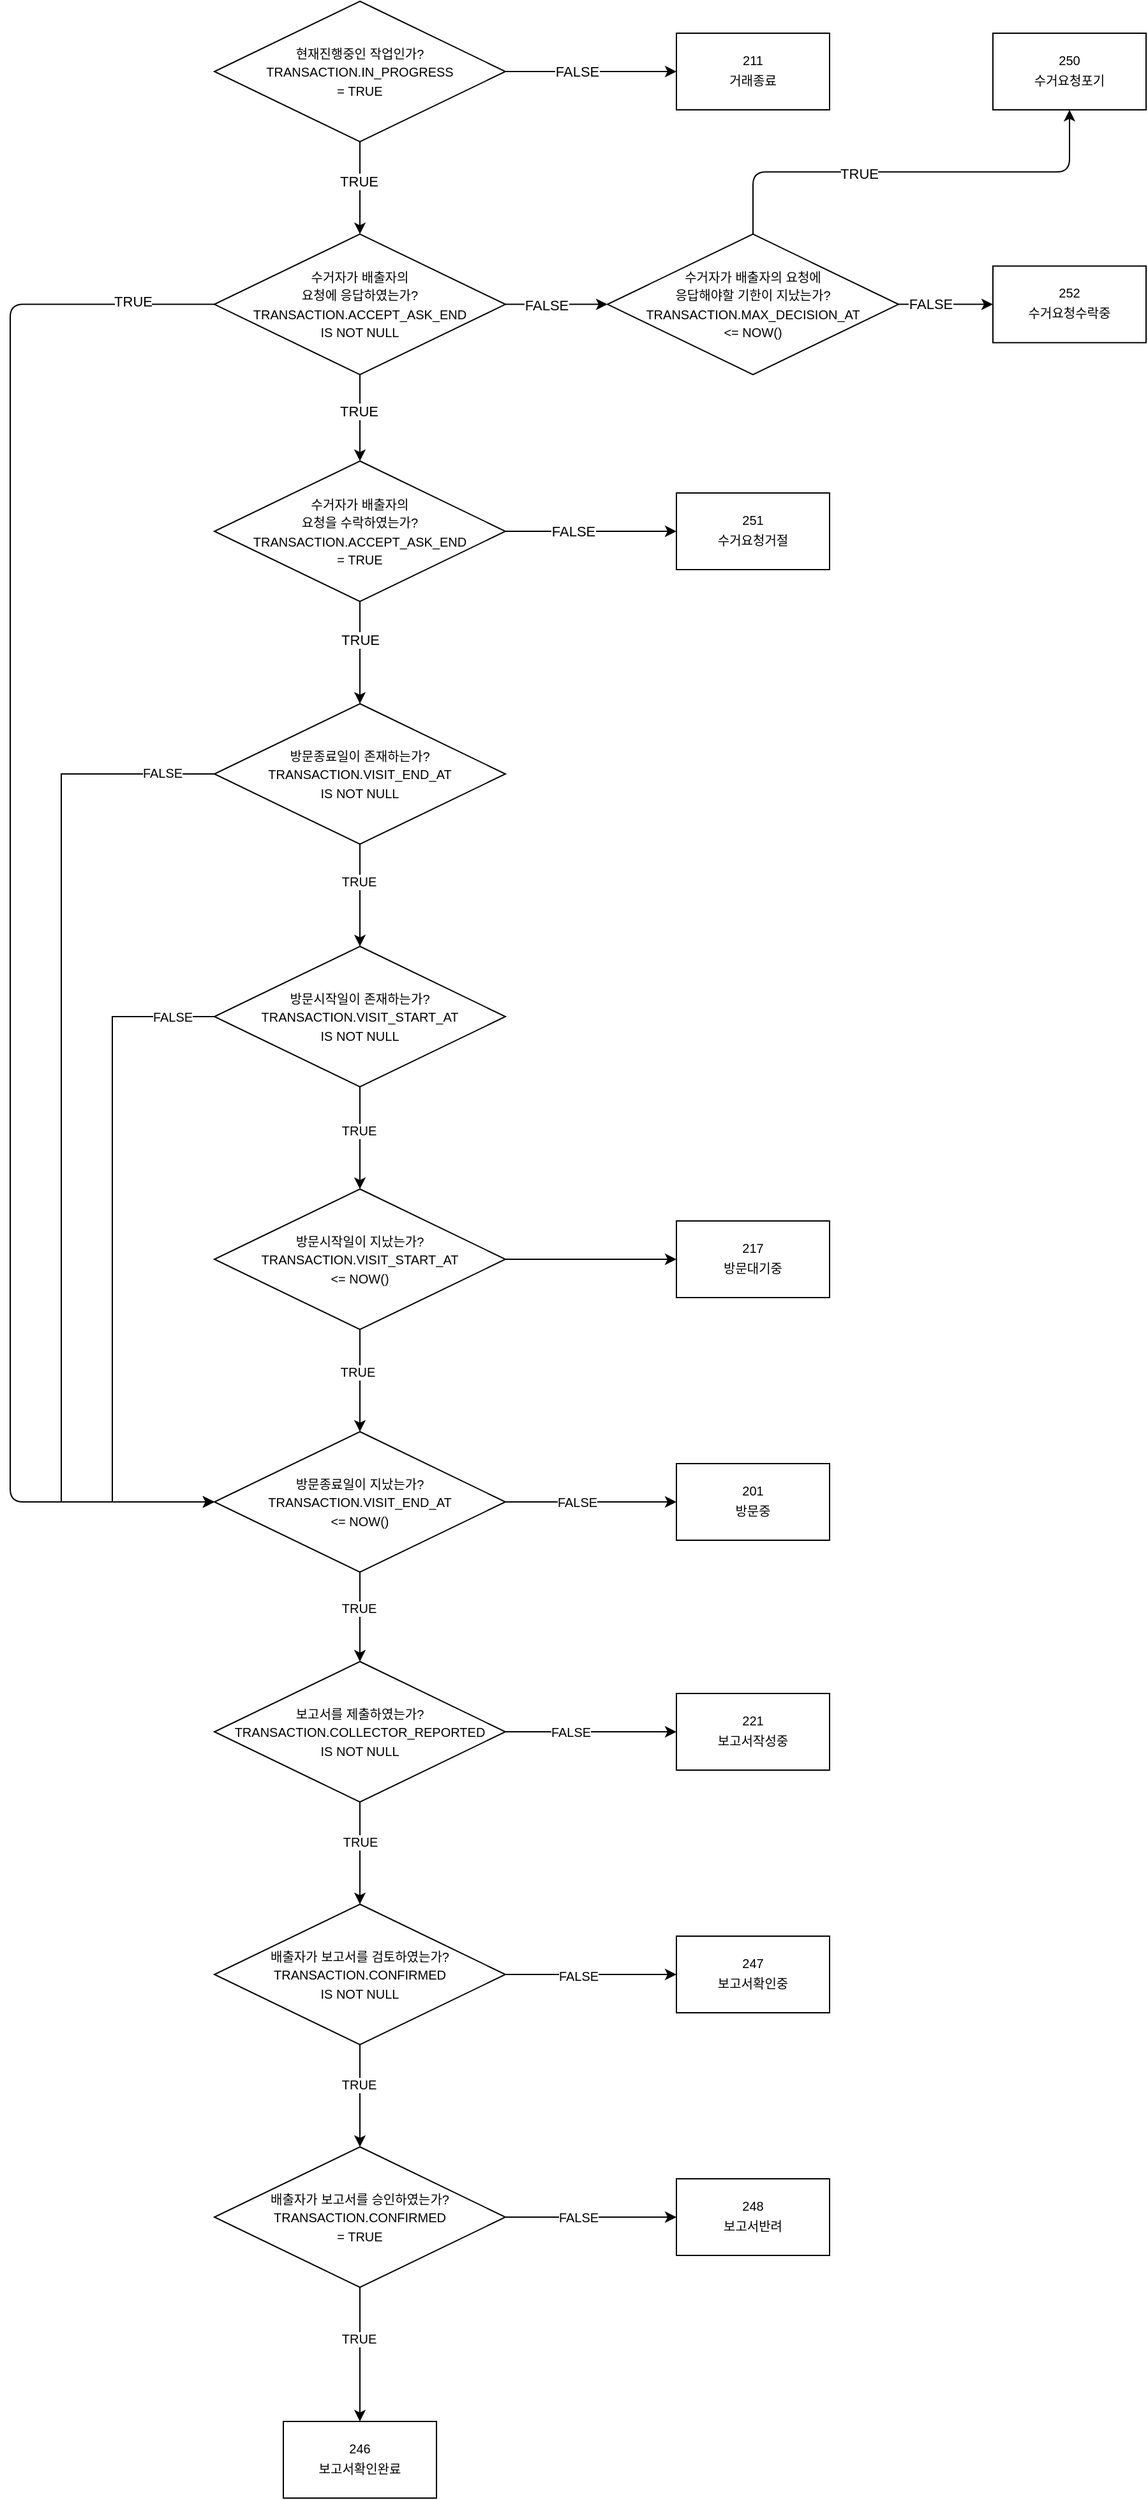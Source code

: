 <mxfile>
    <diagram id="NKuB78-2iF7RFg5ZVrHi" name="Page-1">
        <mxGraphModel dx="2482" dy="2014" grid="1" gridSize="10" guides="1" tooltips="1" connect="1" arrows="1" fold="1" page="1" pageScale="1" pageWidth="827" pageHeight="1169" math="0" shadow="0">
            <root>
                <mxCell id="0"/>
                <mxCell id="1" parent="0"/>
                <mxCell id="32" style="edgeStyle=orthogonalEdgeStyle;html=1;entryX=0;entryY=0.5;entryDx=0;entryDy=0;exitX=0;exitY=0.5;exitDx=0;exitDy=0;" edge="1" parent="1" source="36" target="uX54Qr66YurnJH-6QOxl-19">
                    <mxGeometry relative="1" as="geometry">
                        <Array as="points">
                            <mxPoint x="-810" y="-673"/>
                            <mxPoint x="-810" y="265"/>
                        </Array>
                    </mxGeometry>
                </mxCell>
                <mxCell id="33" value="TRUE" style="edgeLabel;html=1;align=center;verticalAlign=middle;resizable=0;points=[];" vertex="1" connectable="0" parent="32">
                    <mxGeometry x="-0.898" y="-3" relative="1" as="geometry">
                        <mxPoint as="offset"/>
                    </mxGeometry>
                </mxCell>
                <mxCell id="uX54Qr66YurnJH-6QOxl-14" value="" style="edgeStyle=orthogonalEdgeStyle;rounded=0;orthogonalLoop=1;jettySize=auto;html=1;fontSize=10;" parent="1" source="uX54Qr66YurnJH-6QOxl-5" target="uX54Qr66YurnJH-6QOxl-13" edge="1">
                    <mxGeometry relative="1" as="geometry"/>
                </mxCell>
                <mxCell id="uX54Qr66YurnJH-6QOxl-17" value="TRUE" style="edgeLabel;html=1;align=center;verticalAlign=middle;resizable=0;points=[];fontSize=10;" parent="uX54Qr66YurnJH-6QOxl-14" vertex="1" connectable="0">
                    <mxGeometry x="-0.29" y="-1" relative="1" as="geometry">
                        <mxPoint as="offset"/>
                    </mxGeometry>
                </mxCell>
                <mxCell id="uX54Qr66YurnJH-6QOxl-51" style="edgeStyle=orthogonalEdgeStyle;rounded=0;orthogonalLoop=1;jettySize=auto;html=1;entryX=0;entryY=0.5;entryDx=0;entryDy=0;fontSize=10;exitX=0;exitY=0.5;exitDx=0;exitDy=0;" parent="1" source="uX54Qr66YurnJH-6QOxl-5" target="uX54Qr66YurnJH-6QOxl-19" edge="1">
                    <mxGeometry relative="1" as="geometry">
                        <Array as="points">
                            <mxPoint x="-770" y="-305"/>
                            <mxPoint x="-770" y="265"/>
                        </Array>
                    </mxGeometry>
                </mxCell>
                <mxCell id="uX54Qr66YurnJH-6QOxl-52" value="FALSE" style="edgeLabel;html=1;align=center;verticalAlign=middle;resizable=0;points=[];fontSize=10;" parent="uX54Qr66YurnJH-6QOxl-51" vertex="1" connectable="0">
                    <mxGeometry x="-0.898" y="-1" relative="1" as="geometry">
                        <mxPoint as="offset"/>
                    </mxGeometry>
                </mxCell>
                <mxCell id="uX54Qr66YurnJH-6QOxl-5" value="&lt;font style=&quot;font-size: 10px&quot;&gt;&lt;span style=&quot;font-size: 10px&quot;&gt;방문종료일이 존재하는가?&lt;/span&gt;&lt;br style=&quot;font-size: 10px&quot;&gt;&lt;span style=&quot;font-size: 10px&quot;&gt;TRANSACTION.VISIT_END_AT&lt;/span&gt;&lt;br&gt;&lt;span&gt;IS NOT NULL&lt;/span&gt;&lt;br&gt;&lt;/font&gt;" style="rhombus;whiteSpace=wrap;html=1;" parent="1" vertex="1">
                    <mxGeometry x="-650" y="-360" width="228" height="110" as="geometry"/>
                </mxCell>
                <mxCell id="uX54Qr66YurnJH-6QOxl-16" value="" style="edgeStyle=orthogonalEdgeStyle;rounded=0;orthogonalLoop=1;jettySize=auto;html=1;fontSize=10;" parent="1" source="uX54Qr66YurnJH-6QOxl-13" target="uX54Qr66YurnJH-6QOxl-15" edge="1">
                    <mxGeometry relative="1" as="geometry"/>
                </mxCell>
                <mxCell id="uX54Qr66YurnJH-6QOxl-18" value="TRUE" style="edgeLabel;html=1;align=center;verticalAlign=middle;resizable=0;points=[];fontSize=10;" parent="uX54Qr66YurnJH-6QOxl-16" vertex="1" connectable="0">
                    <mxGeometry x="-0.15" y="-1" relative="1" as="geometry">
                        <mxPoint as="offset"/>
                    </mxGeometry>
                </mxCell>
                <mxCell id="uX54Qr66YurnJH-6QOxl-22" style="edgeStyle=orthogonalEdgeStyle;rounded=0;orthogonalLoop=1;jettySize=auto;html=1;entryX=0;entryY=0.5;entryDx=0;entryDy=0;fontSize=10;exitX=0;exitY=0.5;exitDx=0;exitDy=0;" parent="1" source="uX54Qr66YurnJH-6QOxl-13" target="uX54Qr66YurnJH-6QOxl-19" edge="1">
                    <mxGeometry relative="1" as="geometry">
                        <Array as="points">
                            <mxPoint x="-730" y="-115"/>
                            <mxPoint x="-730" y="265"/>
                        </Array>
                    </mxGeometry>
                </mxCell>
                <mxCell id="uX54Qr66YurnJH-6QOxl-23" value="FALSE" style="edgeLabel;html=1;align=center;verticalAlign=middle;resizable=0;points=[];fontSize=10;" parent="uX54Qr66YurnJH-6QOxl-22" vertex="1" connectable="0">
                    <mxGeometry x="-0.824" y="1" relative="1" as="geometry">
                        <mxPoint x="14" y="-1" as="offset"/>
                    </mxGeometry>
                </mxCell>
                <mxCell id="uX54Qr66YurnJH-6QOxl-13" value="&lt;font style=&quot;font-size: 10px&quot;&gt;&lt;span style=&quot;font-size: 10px&quot;&gt;방문시작일이 존재하는가?&lt;/span&gt;&lt;br style=&quot;font-size: 10px&quot;&gt;&lt;span style=&quot;font-size: 10px&quot;&gt;TRANSACTION.VISIT_START_AT&lt;/span&gt;&lt;br&gt;&lt;span&gt;IS NOT NULL&lt;/span&gt;&lt;br&gt;&lt;/font&gt;" style="rhombus;whiteSpace=wrap;html=1;" parent="1" vertex="1">
                    <mxGeometry x="-650" y="-170" width="228" height="110" as="geometry"/>
                </mxCell>
                <mxCell id="uX54Qr66YurnJH-6QOxl-20" value="" style="edgeStyle=orthogonalEdgeStyle;rounded=0;orthogonalLoop=1;jettySize=auto;html=1;fontSize=10;" parent="1" source="uX54Qr66YurnJH-6QOxl-15" target="uX54Qr66YurnJH-6QOxl-19" edge="1">
                    <mxGeometry relative="1" as="geometry"/>
                </mxCell>
                <mxCell id="uX54Qr66YurnJH-6QOxl-21" value="TRUE" style="edgeLabel;html=1;align=center;verticalAlign=middle;resizable=0;points=[];fontSize=10;" parent="uX54Qr66YurnJH-6QOxl-20" vertex="1" connectable="0">
                    <mxGeometry x="-0.186" y="-2" relative="1" as="geometry">
                        <mxPoint as="offset"/>
                    </mxGeometry>
                </mxCell>
                <mxCell id="uX54Qr66YurnJH-6QOxl-28" value="" style="edgeStyle=orthogonalEdgeStyle;rounded=0;orthogonalLoop=1;jettySize=auto;html=1;fontSize=10;" parent="1" source="uX54Qr66YurnJH-6QOxl-15" target="uX54Qr66YurnJH-6QOxl-27" edge="1">
                    <mxGeometry relative="1" as="geometry"/>
                </mxCell>
                <mxCell id="uX54Qr66YurnJH-6QOxl-15" value="&lt;font style=&quot;font-size: 10px&quot;&gt;&lt;span style=&quot;font-size: 10px&quot;&gt;방문시작일이 지났는가?&lt;/span&gt;&lt;br style=&quot;font-size: 10px&quot;&gt;&lt;span style=&quot;font-size: 10px&quot;&gt;TRANSACTION.VISIT_START_AT&lt;/span&gt;&lt;br&gt;&lt;span&gt;&amp;lt;= NOW()&lt;/span&gt;&lt;br&gt;&lt;/font&gt;" style="rhombus;whiteSpace=wrap;html=1;" parent="1" vertex="1">
                    <mxGeometry x="-650" y="20" width="228" height="110" as="geometry"/>
                </mxCell>
                <mxCell id="uX54Qr66YurnJH-6QOxl-25" value="" style="edgeStyle=orthogonalEdgeStyle;rounded=0;orthogonalLoop=1;jettySize=auto;html=1;fontSize=10;" parent="1" source="uX54Qr66YurnJH-6QOxl-19" target="uX54Qr66YurnJH-6QOxl-24" edge="1">
                    <mxGeometry relative="1" as="geometry"/>
                </mxCell>
                <mxCell id="uX54Qr66YurnJH-6QOxl-26" value="FALSE" style="edgeLabel;html=1;align=center;verticalAlign=middle;resizable=0;points=[];fontSize=10;" parent="uX54Qr66YurnJH-6QOxl-25" vertex="1" connectable="0">
                    <mxGeometry x="-0.164" relative="1" as="geometry">
                        <mxPoint as="offset"/>
                    </mxGeometry>
                </mxCell>
                <mxCell id="uX54Qr66YurnJH-6QOxl-30" value="" style="edgeStyle=orthogonalEdgeStyle;rounded=0;orthogonalLoop=1;jettySize=auto;html=1;fontSize=10;entryX=0.5;entryY=0;entryDx=0;entryDy=0;" parent="1" source="uX54Qr66YurnJH-6QOxl-19" target="uX54Qr66YurnJH-6QOxl-29" edge="1">
                    <mxGeometry relative="1" as="geometry">
                        <mxPoint x="-490" y="380" as="targetPoint"/>
                    </mxGeometry>
                </mxCell>
                <mxCell id="uX54Qr66YurnJH-6QOxl-31" value="TRUE" style="edgeLabel;html=1;align=center;verticalAlign=middle;resizable=0;points=[];fontSize=10;" parent="uX54Qr66YurnJH-6QOxl-30" vertex="1" connectable="0">
                    <mxGeometry x="-0.207" y="-1" relative="1" as="geometry">
                        <mxPoint as="offset"/>
                    </mxGeometry>
                </mxCell>
                <mxCell id="34" value="" style="edgeStyle=none;html=1;" edge="1" source="36" target="39" parent="uX54Qr66YurnJH-6QOxl-30">
                    <mxGeometry relative="1" as="geometry"/>
                </mxCell>
                <mxCell id="35" value="FALSE" style="edgeLabel;html=1;align=center;verticalAlign=middle;resizable=0;points=[];" vertex="1" connectable="0" parent="34">
                    <mxGeometry x="-0.351" relative="1" as="geometry">
                        <mxPoint x="6" as="offset"/>
                    </mxGeometry>
                </mxCell>
                <mxCell id="uX54Qr66YurnJH-6QOxl-19" value="&lt;font style=&quot;font-size: 10px&quot;&gt;&lt;span style=&quot;font-size: 10px&quot;&gt;방문종료일이 지났는가?&lt;/span&gt;&lt;br style=&quot;font-size: 10px&quot;&gt;&lt;span style=&quot;font-size: 10px&quot;&gt;TRANSACTION.VISIT_END_AT&lt;/span&gt;&lt;br&gt;&lt;span&gt;&amp;lt;= NOW()&lt;/span&gt;&lt;br&gt;&lt;/font&gt;" style="rhombus;whiteSpace=wrap;html=1;" parent="1" vertex="1">
                    <mxGeometry x="-650" y="210" width="228" height="110" as="geometry"/>
                </mxCell>
                <mxCell id="uX54Qr66YurnJH-6QOxl-24" value="&lt;font style=&quot;font-size: 10px&quot;&gt;201&lt;br&gt;&lt;/font&gt;&lt;table style=&quot;font-size: 10px&quot;&gt;&lt;tbody&gt;&lt;tr&gt;&lt;td&gt;방문중&lt;/td&gt;&lt;/tr&gt;&lt;/tbody&gt;&lt;/table&gt;" style="whiteSpace=wrap;html=1;" parent="1" vertex="1">
                    <mxGeometry x="-288" y="235" width="120" height="60" as="geometry"/>
                </mxCell>
                <mxCell id="uX54Qr66YurnJH-6QOxl-27" value="&lt;font style=&quot;font-size: 10px&quot;&gt;217&lt;br&gt;&lt;/font&gt;&lt;table style=&quot;font-size: 10px&quot;&gt;&lt;tbody&gt;&lt;tr&gt;&lt;td&gt;방문대기중&lt;/td&gt;&lt;/tr&gt;&lt;/tbody&gt;&lt;/table&gt;" style="whiteSpace=wrap;html=1;" parent="1" vertex="1">
                    <mxGeometry x="-288" y="45" width="120" height="60" as="geometry"/>
                </mxCell>
                <mxCell id="uX54Qr66YurnJH-6QOxl-33" value="" style="edgeStyle=orthogonalEdgeStyle;rounded=0;orthogonalLoop=1;jettySize=auto;html=1;fontSize=10;" parent="1" source="uX54Qr66YurnJH-6QOxl-29" target="uX54Qr66YurnJH-6QOxl-32" edge="1">
                    <mxGeometry relative="1" as="geometry"/>
                </mxCell>
                <mxCell id="uX54Qr66YurnJH-6QOxl-34" value="FALSE" style="edgeLabel;html=1;align=center;verticalAlign=middle;resizable=0;points=[];fontSize=10;" parent="uX54Qr66YurnJH-6QOxl-33" vertex="1" connectable="0">
                    <mxGeometry x="-0.241" relative="1" as="geometry">
                        <mxPoint as="offset"/>
                    </mxGeometry>
                </mxCell>
                <mxCell id="uX54Qr66YurnJH-6QOxl-36" value="" style="edgeStyle=orthogonalEdgeStyle;rounded=0;orthogonalLoop=1;jettySize=auto;html=1;fontSize=10;" parent="1" source="uX54Qr66YurnJH-6QOxl-29" target="uX54Qr66YurnJH-6QOxl-35" edge="1">
                    <mxGeometry relative="1" as="geometry"/>
                </mxCell>
                <mxCell id="uX54Qr66YurnJH-6QOxl-37" value="TRUE" style="edgeLabel;html=1;align=center;verticalAlign=middle;resizable=0;points=[];fontSize=10;" parent="uX54Qr66YurnJH-6QOxl-36" vertex="1" connectable="0">
                    <mxGeometry x="-0.229" relative="1" as="geometry">
                        <mxPoint as="offset"/>
                    </mxGeometry>
                </mxCell>
                <mxCell id="uX54Qr66YurnJH-6QOxl-29" value="&lt;font&gt;&lt;span style=&quot;font-size: 10px&quot;&gt;보고서를 제출하였는가?&lt;/span&gt;&lt;br style=&quot;font-size: 10px&quot;&gt;&lt;span style=&quot;font-size: 10px&quot;&gt;TRANSACTION.COLLECTOR_REPORTED&lt;/span&gt;&lt;br&gt;&lt;span style=&quot;font-size: 10px&quot;&gt;IS NOT NULL&lt;/span&gt;&lt;br&gt;&lt;/font&gt;" style="rhombus;whiteSpace=wrap;html=1;" parent="1" vertex="1">
                    <mxGeometry x="-650" y="390" width="228" height="110" as="geometry"/>
                </mxCell>
                <mxCell id="uX54Qr66YurnJH-6QOxl-32" value="&lt;font style=&quot;font-size: 10px&quot;&gt;221&lt;br&gt;&lt;/font&gt;&lt;table style=&quot;font-size: 10px&quot;&gt;&lt;tbody&gt;&lt;tr&gt;&lt;td&gt;보고서작성중&lt;/td&gt;&lt;/tr&gt;&lt;/tbody&gt;&lt;/table&gt;" style="whiteSpace=wrap;html=1;" parent="1" vertex="1">
                    <mxGeometry x="-288" y="415" width="120" height="60" as="geometry"/>
                </mxCell>
                <mxCell id="uX54Qr66YurnJH-6QOxl-42" value="" style="edgeStyle=orthogonalEdgeStyle;rounded=0;orthogonalLoop=1;jettySize=auto;html=1;fontSize=10;" parent="1" source="uX54Qr66YurnJH-6QOxl-35" target="uX54Qr66YurnJH-6QOxl-41" edge="1">
                    <mxGeometry relative="1" as="geometry"/>
                </mxCell>
                <mxCell id="uX54Qr66YurnJH-6QOxl-43" value="TRUE" style="edgeLabel;html=1;align=center;verticalAlign=middle;resizable=0;points=[];fontSize=10;" parent="uX54Qr66YurnJH-6QOxl-42" vertex="1" connectable="0">
                    <mxGeometry x="-0.221" y="-1" relative="1" as="geometry">
                        <mxPoint as="offset"/>
                    </mxGeometry>
                </mxCell>
                <mxCell id="uX54Qr66YurnJH-6QOxl-54" value="" style="edgeStyle=orthogonalEdgeStyle;rounded=0;orthogonalLoop=1;jettySize=auto;html=1;fontSize=10;" parent="1" source="uX54Qr66YurnJH-6QOxl-35" target="uX54Qr66YurnJH-6QOxl-53" edge="1">
                    <mxGeometry relative="1" as="geometry"/>
                </mxCell>
                <mxCell id="uX54Qr66YurnJH-6QOxl-55" value="FALSE" style="edgeLabel;html=1;align=center;verticalAlign=middle;resizable=0;points=[];fontSize=10;" parent="uX54Qr66YurnJH-6QOxl-54" vertex="1" connectable="0">
                    <mxGeometry x="-0.16" y="-1" relative="1" as="geometry">
                        <mxPoint as="offset"/>
                    </mxGeometry>
                </mxCell>
                <mxCell id="uX54Qr66YurnJH-6QOxl-35" value="&lt;font&gt;&lt;span style=&quot;font-size: 10px&quot;&gt;배출자가 보고서를 검토하였는가?&lt;/span&gt;&lt;br style=&quot;font-size: 10px&quot;&gt;&lt;span style=&quot;font-size: 10px&quot;&gt;TRANSACTION.&lt;/span&gt;&lt;span style=&quot;font-size: 10px&quot;&gt;CONFIRMED&lt;/span&gt;&lt;br&gt;&lt;span style=&quot;font-size: 10px&quot;&gt;IS NOT NULL&lt;/span&gt;&lt;br&gt;&lt;/font&gt;" style="rhombus;whiteSpace=wrap;html=1;" parent="1" vertex="1">
                    <mxGeometry x="-650" y="580" width="228" height="110" as="geometry"/>
                </mxCell>
                <mxCell id="uX54Qr66YurnJH-6QOxl-45" value="" style="edgeStyle=orthogonalEdgeStyle;rounded=0;orthogonalLoop=1;jettySize=auto;html=1;fontSize=10;" parent="1" source="uX54Qr66YurnJH-6QOxl-41" target="uX54Qr66YurnJH-6QOxl-44" edge="1">
                    <mxGeometry relative="1" as="geometry"/>
                </mxCell>
                <mxCell id="uX54Qr66YurnJH-6QOxl-46" value="TRUE" style="edgeLabel;html=1;align=center;verticalAlign=middle;resizable=0;points=[];fontSize=10;" parent="uX54Qr66YurnJH-6QOxl-45" vertex="1" connectable="0">
                    <mxGeometry x="-0.238" y="-1" relative="1" as="geometry">
                        <mxPoint as="offset"/>
                    </mxGeometry>
                </mxCell>
                <mxCell id="uX54Qr66YurnJH-6QOxl-48" value="" style="edgeStyle=orthogonalEdgeStyle;rounded=0;orthogonalLoop=1;jettySize=auto;html=1;fontSize=10;" parent="1" source="uX54Qr66YurnJH-6QOxl-41" target="uX54Qr66YurnJH-6QOxl-47" edge="1">
                    <mxGeometry relative="1" as="geometry"/>
                </mxCell>
                <mxCell id="uX54Qr66YurnJH-6QOxl-56" value="FALSE" style="edgeLabel;html=1;align=center;verticalAlign=middle;resizable=0;points=[];fontSize=10;" parent="uX54Qr66YurnJH-6QOxl-48" vertex="1" connectable="0">
                    <mxGeometry x="-0.146" relative="1" as="geometry">
                        <mxPoint as="offset"/>
                    </mxGeometry>
                </mxCell>
                <mxCell id="uX54Qr66YurnJH-6QOxl-41" value="&lt;font&gt;&lt;span style=&quot;font-size: 10px&quot;&gt;배출자가 보고서를 승인하였는가?&lt;/span&gt;&lt;br style=&quot;font-size: 10px&quot;&gt;&lt;span style=&quot;font-size: 10px&quot;&gt;TRANSACTION.&lt;/span&gt;&lt;span style=&quot;font-size: 10px&quot;&gt;CONFIRMED&lt;/span&gt;&lt;br&gt;&lt;span style=&quot;font-size: 10px&quot;&gt;= TRUE&lt;/span&gt;&lt;br&gt;&lt;/font&gt;" style="rhombus;whiteSpace=wrap;html=1;" parent="1" vertex="1">
                    <mxGeometry x="-650" y="770" width="228" height="110" as="geometry"/>
                </mxCell>
                <mxCell id="uX54Qr66YurnJH-6QOxl-44" value="&lt;font style=&quot;font-size: 10px&quot;&gt;246&lt;br&gt;&lt;/font&gt;&lt;table style=&quot;font-size: 10px&quot;&gt;&lt;tbody&gt;&lt;tr&gt;&lt;td&gt;보고서확인완료&lt;/td&gt;&lt;/tr&gt;&lt;/tbody&gt;&lt;/table&gt;" style="whiteSpace=wrap;html=1;" parent="1" vertex="1">
                    <mxGeometry x="-596" y="985" width="120" height="60" as="geometry"/>
                </mxCell>
                <mxCell id="uX54Qr66YurnJH-6QOxl-47" value="&lt;font style=&quot;font-size: 10px&quot;&gt;248&lt;br&gt;&lt;/font&gt;&lt;table style=&quot;font-size: 10px&quot;&gt;&lt;tbody&gt;&lt;tr&gt;&lt;td&gt;보고서반려&lt;/td&gt;&lt;/tr&gt;&lt;/tbody&gt;&lt;/table&gt;" style="whiteSpace=wrap;html=1;" parent="1" vertex="1">
                    <mxGeometry x="-288" y="795" width="120" height="60" as="geometry"/>
                </mxCell>
                <mxCell id="uX54Qr66YurnJH-6QOxl-53" value="&lt;font style=&quot;font-size: 10px&quot;&gt;247&lt;br&gt;&lt;/font&gt;&lt;table style=&quot;font-size: 10px&quot;&gt;&lt;tbody&gt;&lt;tr&gt;&lt;td&gt;보고서확인중&lt;/td&gt;&lt;/tr&gt;&lt;/tbody&gt;&lt;/table&gt;" style="whiteSpace=wrap;html=1;" parent="1" vertex="1">
                    <mxGeometry x="-288" y="605" width="120" height="60" as="geometry"/>
                </mxCell>
                <mxCell id="22" value="" style="edgeStyle=orthogonalEdgeStyle;rounded=0;orthogonalLoop=1;jettySize=auto;html=1;" edge="1" source="24" target="25" parent="1">
                    <mxGeometry relative="1" as="geometry"/>
                </mxCell>
                <mxCell id="23" value="FALSE" style="edgeLabel;html=1;align=center;verticalAlign=middle;resizable=0;points=[];" vertex="1" connectable="0" parent="22">
                    <mxGeometry x="-0.17" relative="1" as="geometry">
                        <mxPoint as="offset"/>
                    </mxGeometry>
                </mxCell>
                <mxCell id="26" value="" style="edgeStyle=orthogonalEdgeStyle;html=1;entryX=0.5;entryY=0;entryDx=0;entryDy=0;" edge="1" parent="1" source="24" target="36">
                    <mxGeometry relative="1" as="geometry">
                        <mxPoint x="-440" y="-730" as="targetPoint"/>
                    </mxGeometry>
                </mxCell>
                <mxCell id="27" value="TRUE" style="edgeLabel;html=1;align=center;verticalAlign=middle;resizable=0;points=[];" vertex="1" connectable="0" parent="26">
                    <mxGeometry x="-0.161" y="-1" relative="1" as="geometry">
                        <mxPoint as="offset"/>
                    </mxGeometry>
                </mxCell>
                <mxCell id="24" value="&lt;font style=&quot;font-size: 10px&quot;&gt;&lt;span style=&quot;font-size: 10px&quot;&gt;현재진행중인 작업인가?&lt;/span&gt;&lt;br style=&quot;font-size: 10px&quot;&gt;TRANSACTION.IN_PROGRESS&lt;br&gt;= TRUE&lt;br&gt;&lt;/font&gt;" style="rhombus;whiteSpace=wrap;html=1;" vertex="1" parent="1">
                    <mxGeometry x="-650" y="-910" width="228" height="110" as="geometry"/>
                </mxCell>
                <mxCell id="25" value="&lt;font style=&quot;font-size: 10px&quot;&gt;211&lt;br&gt;&lt;/font&gt;&lt;table style=&quot;font-size: 10px&quot;&gt;&lt;tbody&gt;&lt;tr&gt;&lt;td&gt;&lt;font style=&quot;font-size: 10px&quot;&gt;거래종료&lt;/font&gt;&lt;/td&gt;&lt;/tr&gt;&lt;/tbody&gt;&lt;/table&gt;" style="whiteSpace=wrap;html=1;" vertex="1" parent="1">
                    <mxGeometry x="-288" y="-885" width="120" height="60" as="geometry"/>
                </mxCell>
                <mxCell id="42" value="" style="edgeStyle=orthogonalEdgeStyle;html=1;entryX=0.5;entryY=0;entryDx=0;entryDy=0;" edge="1" parent="1" source="36" target="48">
                    <mxGeometry relative="1" as="geometry"/>
                </mxCell>
                <mxCell id="43" value="TRUE" style="edgeLabel;html=1;align=center;verticalAlign=middle;resizable=0;points=[];" vertex="1" connectable="0" parent="42">
                    <mxGeometry x="-0.169" y="-1" relative="1" as="geometry">
                        <mxPoint as="offset"/>
                    </mxGeometry>
                </mxCell>
                <mxCell id="36" value="&lt;font&gt;&lt;span style=&quot;font-size: 10px&quot;&gt;수거자가 배출자의 &lt;br&gt;요청에 응답하였는가?&lt;/span&gt;&lt;br style=&quot;font-size: 10px&quot;&gt;&lt;span style=&quot;font-size: 10px&quot;&gt;TRANSACTION.ACCEPT_ASK_END&lt;/span&gt;&lt;br&gt;&lt;span style=&quot;font-size: 10px&quot;&gt;IS NOT NULL&lt;/span&gt;&lt;br&gt;&lt;/font&gt;" style="rhombus;whiteSpace=wrap;html=1;" vertex="1" parent="1">
                    <mxGeometry x="-650" y="-727.69" width="228" height="110" as="geometry"/>
                </mxCell>
                <mxCell id="37" value="" style="edgeStyle=none;html=1;" edge="1" source="39" target="40" parent="1">
                    <mxGeometry relative="1" as="geometry"/>
                </mxCell>
                <mxCell id="38" value="FALSE" style="edgeLabel;html=1;align=center;verticalAlign=middle;resizable=0;points=[];" vertex="1" connectable="0" parent="37">
                    <mxGeometry x="-0.338" y="1" relative="1" as="geometry">
                        <mxPoint as="offset"/>
                    </mxGeometry>
                </mxCell>
                <mxCell id="44" value="" style="edgeStyle=orthogonalEdgeStyle;html=1;exitX=0.5;exitY=0;exitDx=0;exitDy=0;" edge="1" parent="1" source="39" target="41">
                    <mxGeometry relative="1" as="geometry"/>
                </mxCell>
                <mxCell id="45" value="TRUE" style="edgeLabel;html=1;align=center;verticalAlign=middle;resizable=0;points=[];" vertex="1" connectable="0" parent="44">
                    <mxGeometry x="-0.241" y="-1" relative="1" as="geometry">
                        <mxPoint as="offset"/>
                    </mxGeometry>
                </mxCell>
                <mxCell id="39" value="&lt;font&gt;&lt;span style=&quot;font-size: 10px&quot;&gt;수거자가 배출자의 요청에 &lt;br&gt;응답해야할 기한이 지났는가?&lt;/span&gt;&lt;br style=&quot;font-size: 10px&quot;&gt;&lt;span style=&quot;font-size: 10px&quot;&gt;TRANSACTION.&lt;/span&gt;&lt;span style=&quot;font-size: 10px&quot;&gt;MAX_DECISION_AT&lt;/span&gt;&lt;br&gt;&lt;span style=&quot;font-size: 10px&quot;&gt;&amp;lt;= NOW()&lt;/span&gt;&lt;br&gt;&lt;/font&gt;" style="rhombus;whiteSpace=wrap;html=1;" vertex="1" parent="1">
                    <mxGeometry x="-342" y="-727.69" width="228" height="110" as="geometry"/>
                </mxCell>
                <mxCell id="40" value="&lt;font style=&quot;font-size: 10px&quot;&gt;252&lt;br&gt;&lt;/font&gt;&lt;table style=&quot;font-size: 10px&quot;&gt;&lt;tbody&gt;&lt;tr&gt;&lt;td&gt;수거요청수락중&lt;/td&gt;&lt;/tr&gt;&lt;/tbody&gt;&lt;/table&gt;" style="whiteSpace=wrap;html=1;" vertex="1" parent="1">
                    <mxGeometry x="-40" y="-702.69" width="120" height="60" as="geometry"/>
                </mxCell>
                <mxCell id="41" value="&lt;font style=&quot;font-size: 10px&quot;&gt;250&lt;br&gt;&lt;/font&gt;&lt;table style=&quot;font-size: 10px&quot;&gt;&lt;tbody&gt;&lt;tr&gt;&lt;td&gt;수거요청포기&lt;/td&gt;&lt;/tr&gt;&lt;/tbody&gt;&lt;/table&gt;" style="whiteSpace=wrap;html=1;" vertex="1" parent="1">
                    <mxGeometry x="-40" y="-885" width="120" height="60" as="geometry"/>
                </mxCell>
                <mxCell id="46" style="edgeStyle=none;html=1;entryX=0;entryY=0.5;entryDx=0;entryDy=0;" edge="1" source="48" target="49" parent="1">
                    <mxGeometry relative="1" as="geometry"/>
                </mxCell>
                <mxCell id="47" value="FALSE" style="edgeLabel;html=1;align=center;verticalAlign=middle;resizable=0;points=[];" vertex="1" connectable="0" parent="46">
                    <mxGeometry x="-0.16" relative="1" as="geometry">
                        <mxPoint x="-4" as="offset"/>
                    </mxGeometry>
                </mxCell>
                <mxCell id="50" value="" style="edgeStyle=orthogonalEdgeStyle;html=1;" edge="1" parent="1" source="48" target="uX54Qr66YurnJH-6QOxl-5">
                    <mxGeometry relative="1" as="geometry"/>
                </mxCell>
                <mxCell id="51" value="TRUE" style="edgeLabel;html=1;align=center;verticalAlign=middle;resizable=0;points=[];" vertex="1" connectable="0" parent="50">
                    <mxGeometry x="-0.255" relative="1" as="geometry">
                        <mxPoint as="offset"/>
                    </mxGeometry>
                </mxCell>
                <mxCell id="48" value="&lt;font&gt;&lt;span style=&quot;font-size: 10px&quot;&gt;수거자가 배출자의 &lt;br&gt;요청을 수락하였는가?&lt;/span&gt;&lt;br style=&quot;font-size: 10px&quot;&gt;&lt;span style=&quot;font-size: 10px&quot;&gt;TRANSACTION.ACCEPT_ASK_END&lt;/span&gt;&lt;br&gt;&lt;span style=&quot;font-size: 10px&quot;&gt;= TRUE&lt;/span&gt;&lt;br&gt;&lt;/font&gt;" style="rhombus;whiteSpace=wrap;html=1;" vertex="1" parent="1">
                    <mxGeometry x="-650" y="-550" width="228" height="110" as="geometry"/>
                </mxCell>
                <mxCell id="49" value="&lt;font style=&quot;font-size: 10px&quot;&gt;251&lt;br&gt;&lt;/font&gt;&lt;table style=&quot;font-size: 10px&quot;&gt;&lt;tbody&gt;&lt;tr&gt;&lt;td&gt;수거요청거절&lt;/td&gt;&lt;/tr&gt;&lt;/tbody&gt;&lt;/table&gt;" style="whiteSpace=wrap;html=1;" vertex="1" parent="1">
                    <mxGeometry x="-288" y="-525" width="120" height="60" as="geometry"/>
                </mxCell>
            </root>
        </mxGraphModel>
    </diagram>
</mxfile>